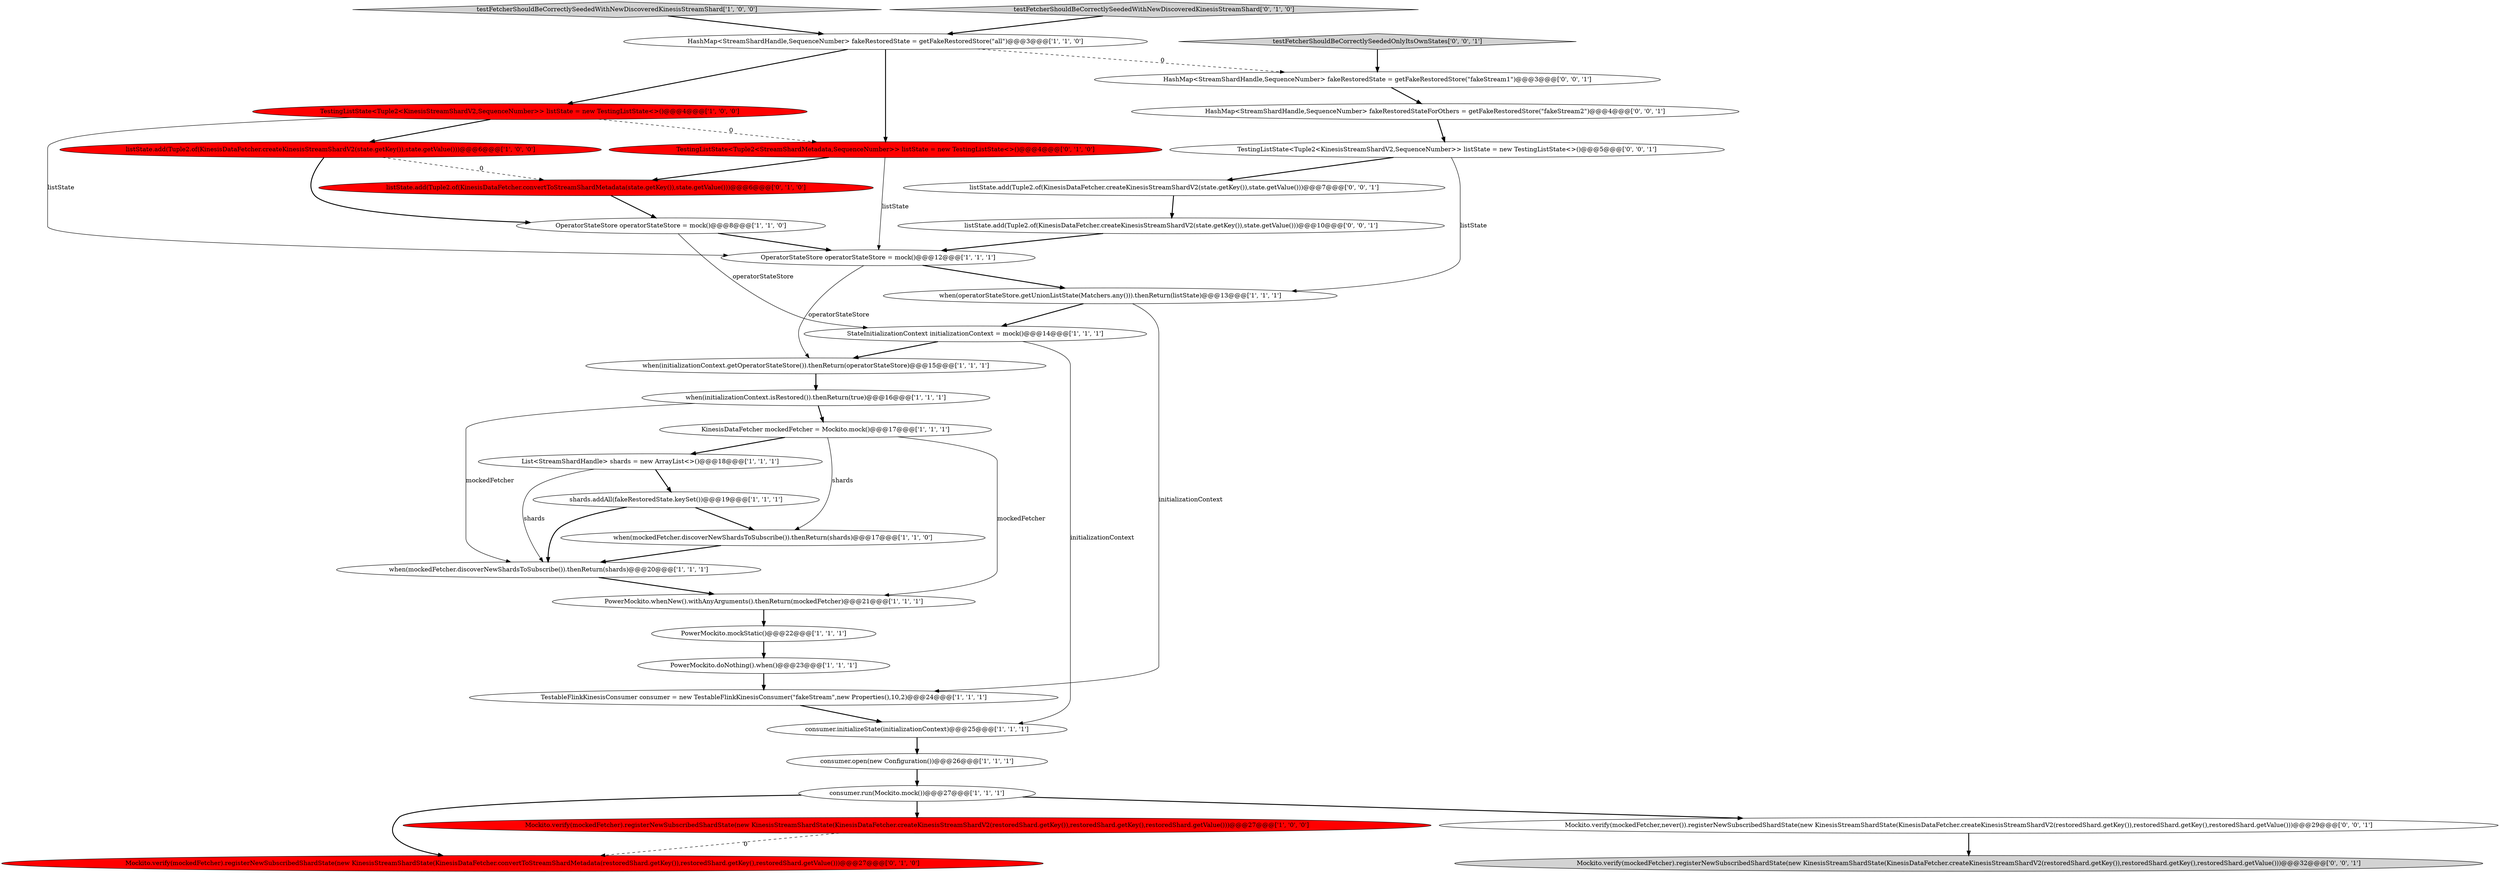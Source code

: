 digraph {
33 [style = filled, label = "listState.add(Tuple2.of(KinesisDataFetcher.createKinesisStreamShardV2(state.getKey()),state.getValue()))@@@7@@@['0', '0', '1']", fillcolor = white, shape = ellipse image = "AAA0AAABBB3BBB"];
12 [style = filled, label = "consumer.initializeState(initializationContext)@@@25@@@['1', '1', '1']", fillcolor = white, shape = ellipse image = "AAA0AAABBB1BBB"];
22 [style = filled, label = "Mockito.verify(mockedFetcher).registerNewSubscribedShardState(new KinesisStreamShardState(KinesisDataFetcher.createKinesisStreamShardV2(restoredShard.getKey()),restoredShard.getKey(),restoredShard.getValue()))@@@27@@@['1', '0', '0']", fillcolor = red, shape = ellipse image = "AAA1AAABBB1BBB"];
34 [style = filled, label = "HashMap<StreamShardHandle,SequenceNumber> fakeRestoredState = getFakeRestoredStore(\"fakeStream1\")@@@3@@@['0', '0', '1']", fillcolor = white, shape = ellipse image = "AAA0AAABBB3BBB"];
5 [style = filled, label = "PowerMockito.mockStatic()@@@22@@@['1', '1', '1']", fillcolor = white, shape = ellipse image = "AAA0AAABBB1BBB"];
9 [style = filled, label = "testFetcherShouldBeCorrectlySeededWithNewDiscoveredKinesisStreamShard['1', '0', '0']", fillcolor = lightgray, shape = diamond image = "AAA0AAABBB1BBB"];
27 [style = filled, label = "Mockito.verify(mockedFetcher).registerNewSubscribedShardState(new KinesisStreamShardState(KinesisDataFetcher.createKinesisStreamShardV2(restoredShard.getKey()),restoredShard.getKey(),restoredShard.getValue()))@@@32@@@['0', '0', '1']", fillcolor = lightgray, shape = ellipse image = "AAA0AAABBB3BBB"];
8 [style = filled, label = "TestableFlinkKinesisConsumer consumer = new TestableFlinkKinesisConsumer(\"fakeStream\",new Properties(),10,2)@@@24@@@['1', '1', '1']", fillcolor = white, shape = ellipse image = "AAA0AAABBB1BBB"];
21 [style = filled, label = "when(mockedFetcher.discoverNewShardsToSubscribe()).thenReturn(shards)@@@17@@@['1', '1', '0']", fillcolor = white, shape = ellipse image = "AAA0AAABBB1BBB"];
1 [style = filled, label = "consumer.run(Mockito.mock())@@@27@@@['1', '1', '1']", fillcolor = white, shape = ellipse image = "AAA0AAABBB1BBB"];
0 [style = filled, label = "HashMap<StreamShardHandle,SequenceNumber> fakeRestoredState = getFakeRestoredStore(\"all\")@@@3@@@['1', '1', '0']", fillcolor = white, shape = ellipse image = "AAA0AAABBB1BBB"];
28 [style = filled, label = "HashMap<StreamShardHandle,SequenceNumber> fakeRestoredStateForOthers = getFakeRestoredStore(\"fakeStream2\")@@@4@@@['0', '0', '1']", fillcolor = white, shape = ellipse image = "AAA0AAABBB3BBB"];
26 [style = filled, label = "Mockito.verify(mockedFetcher).registerNewSubscribedShardState(new KinesisStreamShardState(KinesisDataFetcher.convertToStreamShardMetadata(restoredShard.getKey()),restoredShard.getKey(),restoredShard.getValue()))@@@27@@@['0', '1', '0']", fillcolor = red, shape = ellipse image = "AAA1AAABBB2BBB"];
2 [style = filled, label = "PowerMockito.whenNew().withAnyArguments().thenReturn(mockedFetcher)@@@21@@@['1', '1', '1']", fillcolor = white, shape = ellipse image = "AAA0AAABBB1BBB"];
4 [style = filled, label = "listState.add(Tuple2.of(KinesisDataFetcher.createKinesisStreamShardV2(state.getKey()),state.getValue()))@@@6@@@['1', '0', '0']", fillcolor = red, shape = ellipse image = "AAA1AAABBB1BBB"];
20 [style = filled, label = "OperatorStateStore operatorStateStore = mock()@@@8@@@['1', '1', '0']", fillcolor = white, shape = ellipse image = "AAA0AAABBB1BBB"];
19 [style = filled, label = "TestingListState<Tuple2<KinesisStreamShardV2,SequenceNumber>> listState = new TestingListState<>()@@@4@@@['1', '0', '0']", fillcolor = red, shape = ellipse image = "AAA1AAABBB1BBB"];
11 [style = filled, label = "KinesisDataFetcher mockedFetcher = Mockito.mock()@@@17@@@['1', '1', '1']", fillcolor = white, shape = ellipse image = "AAA0AAABBB1BBB"];
7 [style = filled, label = "when(initializationContext.isRestored()).thenReturn(true)@@@16@@@['1', '1', '1']", fillcolor = white, shape = ellipse image = "AAA0AAABBB1BBB"];
6 [style = filled, label = "List<StreamShardHandle> shards = new ArrayList<>()@@@18@@@['1', '1', '1']", fillcolor = white, shape = ellipse image = "AAA0AAABBB1BBB"];
3 [style = filled, label = "shards.addAll(fakeRestoredState.keySet())@@@19@@@['1', '1', '1']", fillcolor = white, shape = ellipse image = "AAA0AAABBB1BBB"];
14 [style = filled, label = "when(operatorStateStore.getUnionListState(Matchers.any())).thenReturn(listState)@@@13@@@['1', '1', '1']", fillcolor = white, shape = ellipse image = "AAA0AAABBB1BBB"];
32 [style = filled, label = "Mockito.verify(mockedFetcher,never()).registerNewSubscribedShardState(new KinesisStreamShardState(KinesisDataFetcher.createKinesisStreamShardV2(restoredShard.getKey()),restoredShard.getKey(),restoredShard.getValue()))@@@29@@@['0', '0', '1']", fillcolor = white, shape = ellipse image = "AAA0AAABBB3BBB"];
23 [style = filled, label = "TestingListState<Tuple2<StreamShardMetadata,SequenceNumber>> listState = new TestingListState<>()@@@4@@@['0', '1', '0']", fillcolor = red, shape = ellipse image = "AAA1AAABBB2BBB"];
15 [style = filled, label = "StateInitializationContext initializationContext = mock()@@@14@@@['1', '1', '1']", fillcolor = white, shape = ellipse image = "AAA0AAABBB1BBB"];
10 [style = filled, label = "when(initializationContext.getOperatorStateStore()).thenReturn(operatorStateStore)@@@15@@@['1', '1', '1']", fillcolor = white, shape = ellipse image = "AAA0AAABBB1BBB"];
24 [style = filled, label = "listState.add(Tuple2.of(KinesisDataFetcher.convertToStreamShardMetadata(state.getKey()),state.getValue()))@@@6@@@['0', '1', '0']", fillcolor = red, shape = ellipse image = "AAA1AAABBB2BBB"];
17 [style = filled, label = "when(mockedFetcher.discoverNewShardsToSubscribe()).thenReturn(shards)@@@20@@@['1', '1', '1']", fillcolor = white, shape = ellipse image = "AAA0AAABBB1BBB"];
30 [style = filled, label = "listState.add(Tuple2.of(KinesisDataFetcher.createKinesisStreamShardV2(state.getKey()),state.getValue()))@@@10@@@['0', '0', '1']", fillcolor = white, shape = ellipse image = "AAA0AAABBB3BBB"];
18 [style = filled, label = "PowerMockito.doNothing().when()@@@23@@@['1', '1', '1']", fillcolor = white, shape = ellipse image = "AAA0AAABBB1BBB"];
31 [style = filled, label = "testFetcherShouldBeCorrectlySeededOnlyItsOwnStates['0', '0', '1']", fillcolor = lightgray, shape = diamond image = "AAA0AAABBB3BBB"];
13 [style = filled, label = "consumer.open(new Configuration())@@@26@@@['1', '1', '1']", fillcolor = white, shape = ellipse image = "AAA0AAABBB1BBB"];
25 [style = filled, label = "testFetcherShouldBeCorrectlySeededWithNewDiscoveredKinesisStreamShard['0', '1', '0']", fillcolor = lightgray, shape = diamond image = "AAA0AAABBB2BBB"];
16 [style = filled, label = "OperatorStateStore operatorStateStore = mock()@@@12@@@['1', '1', '1']", fillcolor = white, shape = ellipse image = "AAA0AAABBB1BBB"];
29 [style = filled, label = "TestingListState<Tuple2<KinesisStreamShardV2,SequenceNumber>> listState = new TestingListState<>()@@@5@@@['0', '0', '1']", fillcolor = white, shape = ellipse image = "AAA0AAABBB3BBB"];
25->0 [style = bold, label=""];
28->29 [style = bold, label=""];
6->3 [style = bold, label=""];
15->10 [style = bold, label=""];
7->11 [style = bold, label=""];
29->14 [style = solid, label="listState"];
9->0 [style = bold, label=""];
7->17 [style = solid, label="mockedFetcher"];
0->19 [style = bold, label=""];
11->6 [style = bold, label=""];
16->10 [style = solid, label="operatorStateStore"];
32->27 [style = bold, label=""];
5->18 [style = bold, label=""];
19->16 [style = solid, label="listState"];
1->26 [style = bold, label=""];
10->7 [style = bold, label=""];
13->1 [style = bold, label=""];
31->34 [style = bold, label=""];
11->2 [style = solid, label="mockedFetcher"];
1->22 [style = bold, label=""];
24->20 [style = bold, label=""];
34->28 [style = bold, label=""];
12->13 [style = bold, label=""];
14->8 [style = solid, label="initializationContext"];
23->24 [style = bold, label=""];
29->33 [style = bold, label=""];
15->12 [style = solid, label="initializationContext"];
20->16 [style = bold, label=""];
0->23 [style = bold, label=""];
17->2 [style = bold, label=""];
19->23 [style = dashed, label="0"];
23->16 [style = solid, label="listState"];
4->20 [style = bold, label=""];
33->30 [style = bold, label=""];
11->21 [style = solid, label="shards"];
1->32 [style = bold, label=""];
0->34 [style = dashed, label="0"];
16->14 [style = bold, label=""];
3->21 [style = bold, label=""];
3->17 [style = bold, label=""];
14->15 [style = bold, label=""];
6->17 [style = solid, label="shards"];
18->8 [style = bold, label=""];
19->4 [style = bold, label=""];
4->24 [style = dashed, label="0"];
30->16 [style = bold, label=""];
21->17 [style = bold, label=""];
20->15 [style = solid, label="operatorStateStore"];
8->12 [style = bold, label=""];
2->5 [style = bold, label=""];
22->26 [style = dashed, label="0"];
}
